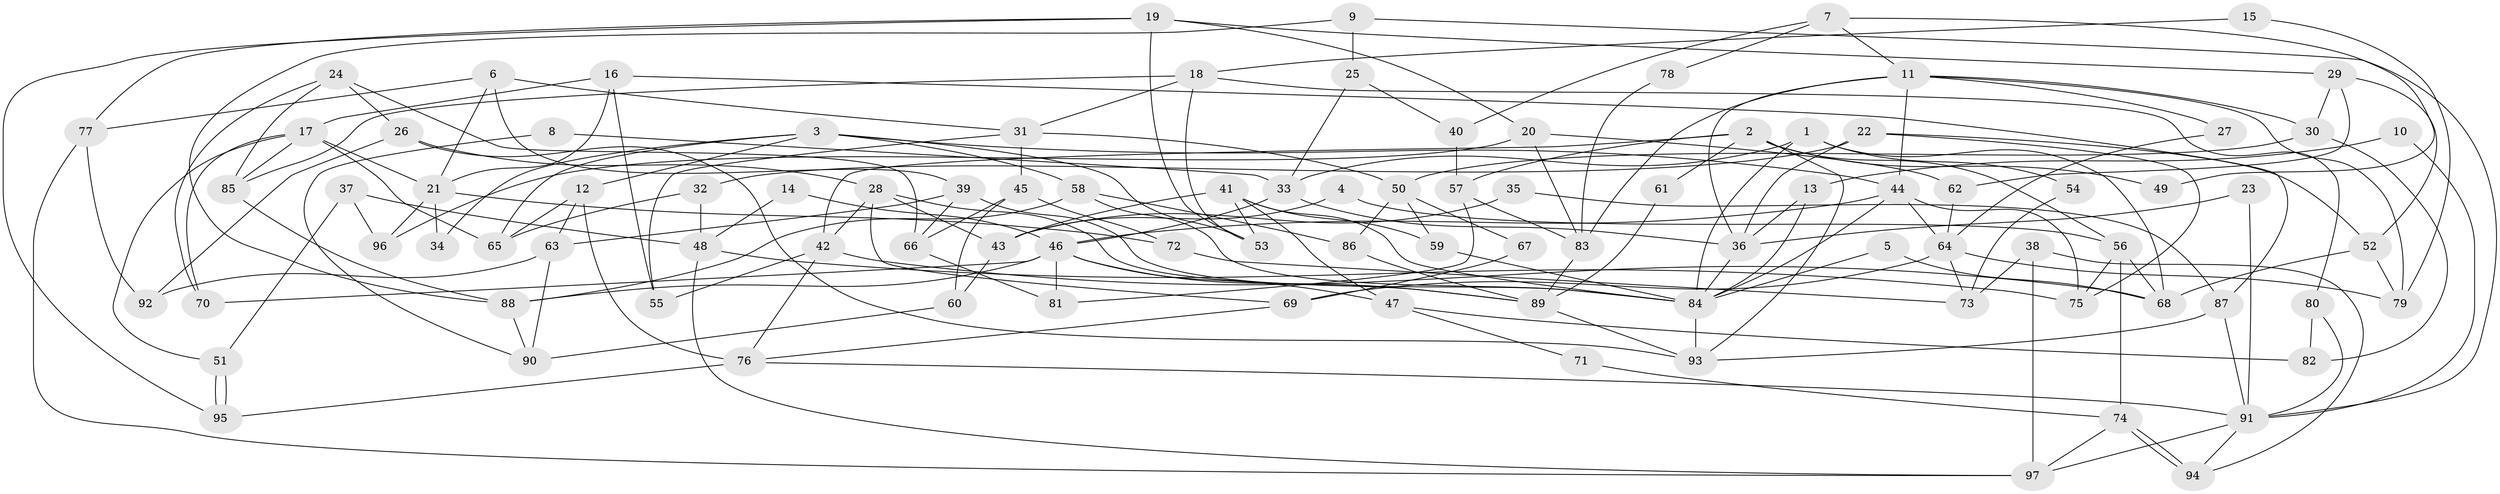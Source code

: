 // Generated by graph-tools (version 1.1) at 2025/26/03/09/25 03:26:16]
// undirected, 97 vertices, 194 edges
graph export_dot {
graph [start="1"]
  node [color=gray90,style=filled];
  1;
  2;
  3;
  4;
  5;
  6;
  7;
  8;
  9;
  10;
  11;
  12;
  13;
  14;
  15;
  16;
  17;
  18;
  19;
  20;
  21;
  22;
  23;
  24;
  25;
  26;
  27;
  28;
  29;
  30;
  31;
  32;
  33;
  34;
  35;
  36;
  37;
  38;
  39;
  40;
  41;
  42;
  43;
  44;
  45;
  46;
  47;
  48;
  49;
  50;
  51;
  52;
  53;
  54;
  55;
  56;
  57;
  58;
  59;
  60;
  61;
  62;
  63;
  64;
  65;
  66;
  67;
  68;
  69;
  70;
  71;
  72;
  73;
  74;
  75;
  76;
  77;
  78;
  79;
  80;
  81;
  82;
  83;
  84;
  85;
  86;
  87;
  88;
  89;
  90;
  91;
  92;
  93;
  94;
  95;
  96;
  97;
  1 -- 33;
  1 -- 84;
  1 -- 54;
  1 -- 68;
  2 -- 42;
  2 -- 93;
  2 -- 49;
  2 -- 56;
  2 -- 57;
  2 -- 61;
  3 -- 12;
  3 -- 44;
  3 -- 34;
  3 -- 53;
  3 -- 58;
  3 -- 65;
  4 -- 43;
  4 -- 56;
  5 -- 84;
  5 -- 68;
  6 -- 77;
  6 -- 31;
  6 -- 21;
  6 -- 39;
  7 -- 40;
  7 -- 11;
  7 -- 49;
  7 -- 78;
  8 -- 33;
  8 -- 90;
  9 -- 88;
  9 -- 91;
  9 -- 25;
  10 -- 13;
  10 -- 91;
  11 -- 79;
  11 -- 36;
  11 -- 27;
  11 -- 30;
  11 -- 44;
  11 -- 83;
  12 -- 65;
  12 -- 76;
  12 -- 63;
  13 -- 84;
  13 -- 36;
  14 -- 46;
  14 -- 48;
  15 -- 79;
  15 -- 18;
  16 -- 87;
  16 -- 17;
  16 -- 21;
  16 -- 55;
  17 -- 21;
  17 -- 51;
  17 -- 65;
  17 -- 70;
  17 -- 85;
  18 -- 53;
  18 -- 31;
  18 -- 80;
  18 -- 85;
  19 -- 29;
  19 -- 95;
  19 -- 20;
  19 -- 53;
  19 -- 77;
  20 -- 83;
  20 -- 62;
  20 -- 96;
  21 -- 34;
  21 -- 72;
  21 -- 96;
  22 -- 75;
  22 -- 52;
  22 -- 32;
  22 -- 36;
  23 -- 36;
  23 -- 91;
  24 -- 85;
  24 -- 66;
  24 -- 26;
  24 -- 70;
  25 -- 33;
  25 -- 40;
  26 -- 28;
  26 -- 92;
  26 -- 93;
  27 -- 64;
  28 -- 89;
  28 -- 43;
  28 -- 42;
  28 -- 69;
  29 -- 30;
  29 -- 62;
  29 -- 52;
  30 -- 50;
  30 -- 82;
  31 -- 50;
  31 -- 55;
  31 -- 45;
  32 -- 65;
  32 -- 48;
  33 -- 36;
  33 -- 46;
  35 -- 87;
  35 -- 43;
  36 -- 84;
  37 -- 48;
  37 -- 96;
  37 -- 51;
  38 -- 97;
  38 -- 73;
  38 -- 94;
  39 -- 84;
  39 -- 63;
  39 -- 66;
  40 -- 57;
  41 -- 53;
  41 -- 47;
  41 -- 43;
  41 -- 59;
  41 -- 84;
  42 -- 68;
  42 -- 55;
  42 -- 76;
  43 -- 60;
  44 -- 46;
  44 -- 64;
  44 -- 75;
  44 -- 84;
  45 -- 66;
  45 -- 60;
  45 -- 72;
  46 -- 88;
  46 -- 70;
  46 -- 47;
  46 -- 81;
  46 -- 89;
  47 -- 82;
  47 -- 71;
  48 -- 75;
  48 -- 97;
  50 -- 59;
  50 -- 86;
  50 -- 67;
  51 -- 95;
  51 -- 95;
  52 -- 68;
  52 -- 79;
  54 -- 73;
  56 -- 74;
  56 -- 68;
  56 -- 75;
  57 -- 83;
  57 -- 81;
  58 -- 84;
  58 -- 86;
  58 -- 88;
  59 -- 84;
  60 -- 90;
  61 -- 89;
  62 -- 64;
  63 -- 90;
  63 -- 92;
  64 -- 69;
  64 -- 73;
  64 -- 79;
  66 -- 81;
  67 -- 69;
  69 -- 76;
  71 -- 74;
  72 -- 73;
  74 -- 94;
  74 -- 94;
  74 -- 97;
  76 -- 91;
  76 -- 95;
  77 -- 92;
  77 -- 97;
  78 -- 83;
  80 -- 91;
  80 -- 82;
  83 -- 89;
  84 -- 93;
  85 -- 88;
  86 -- 89;
  87 -- 91;
  87 -- 93;
  88 -- 90;
  89 -- 93;
  91 -- 94;
  91 -- 97;
}
